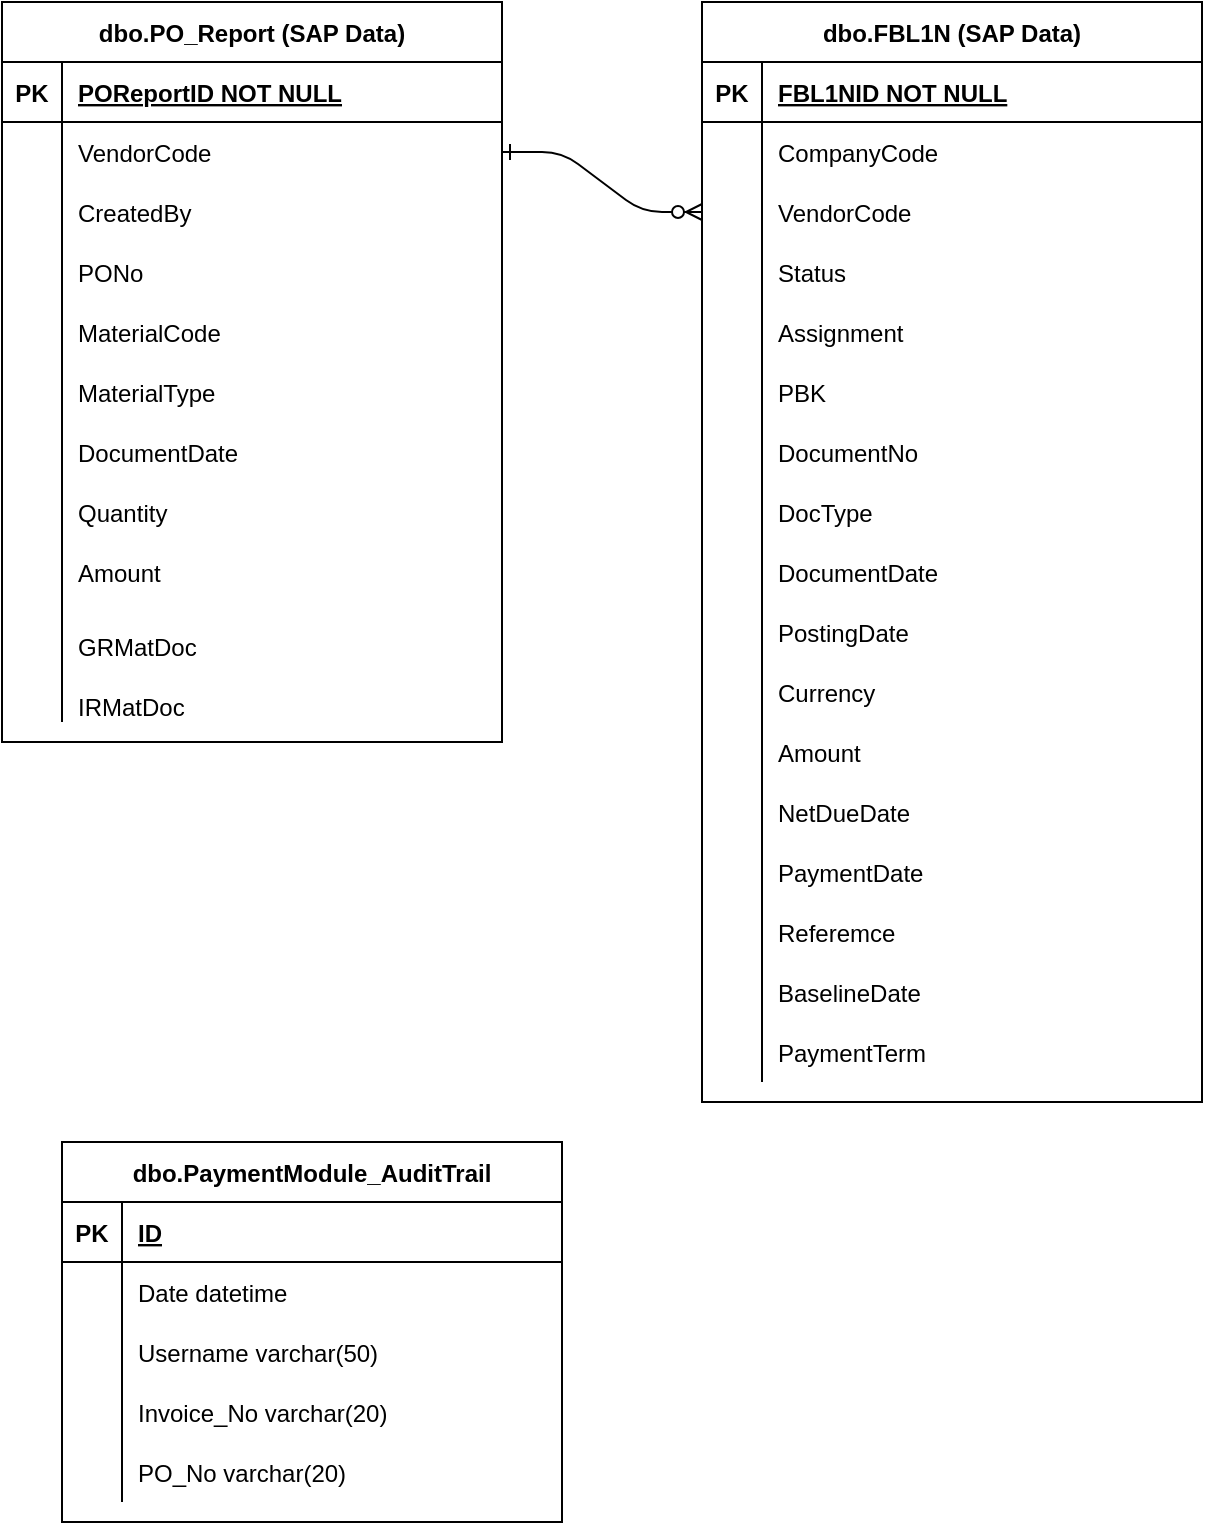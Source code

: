 <mxfile version="20.5.1" type="github">
  <diagram id="R2lEEEUBdFMjLlhIrx00" name="Page-1">
    <mxGraphModel dx="1248" dy="611" grid="1" gridSize="10" guides="1" tooltips="1" connect="1" arrows="1" fold="1" page="1" pageScale="1" pageWidth="850" pageHeight="1100" math="0" shadow="0" extFonts="Permanent Marker^https://fonts.googleapis.com/css?family=Permanent+Marker">
      <root>
        <mxCell id="0" />
        <mxCell id="1" parent="0" />
        <mxCell id="C-vyLk0tnHw3VtMMgP7b-23" value="dbo.PaymentModule_AuditTrail" style="shape=table;startSize=30;container=1;collapsible=1;childLayout=tableLayout;fixedRows=1;rowLines=0;fontStyle=1;align=center;resizeLast=1;" parent="1" vertex="1">
          <mxGeometry x="50" y="590" width="250" height="190" as="geometry" />
        </mxCell>
        <mxCell id="C-vyLk0tnHw3VtMMgP7b-24" value="" style="shape=partialRectangle;collapsible=0;dropTarget=0;pointerEvents=0;fillColor=none;points=[[0,0.5],[1,0.5]];portConstraint=eastwest;top=0;left=0;right=0;bottom=1;" parent="C-vyLk0tnHw3VtMMgP7b-23" vertex="1">
          <mxGeometry y="30" width="250" height="30" as="geometry" />
        </mxCell>
        <mxCell id="C-vyLk0tnHw3VtMMgP7b-25" value="PK" style="shape=partialRectangle;overflow=hidden;connectable=0;fillColor=none;top=0;left=0;bottom=0;right=0;fontStyle=1;" parent="C-vyLk0tnHw3VtMMgP7b-24" vertex="1">
          <mxGeometry width="30" height="30" as="geometry">
            <mxRectangle width="30" height="30" as="alternateBounds" />
          </mxGeometry>
        </mxCell>
        <mxCell id="C-vyLk0tnHw3VtMMgP7b-26" value="ID" style="shape=partialRectangle;overflow=hidden;connectable=0;fillColor=none;top=0;left=0;bottom=0;right=0;align=left;spacingLeft=6;fontStyle=5;" parent="C-vyLk0tnHw3VtMMgP7b-24" vertex="1">
          <mxGeometry x="30" width="220" height="30" as="geometry">
            <mxRectangle width="220" height="30" as="alternateBounds" />
          </mxGeometry>
        </mxCell>
        <mxCell id="JhXt-5PbK50FJARaPi_n-2" value="" style="shape=partialRectangle;collapsible=0;dropTarget=0;pointerEvents=0;fillColor=none;points=[[0,0.5],[1,0.5]];portConstraint=eastwest;top=0;left=0;right=0;bottom=0;" vertex="1" parent="C-vyLk0tnHw3VtMMgP7b-23">
          <mxGeometry y="60" width="250" height="30" as="geometry" />
        </mxCell>
        <mxCell id="JhXt-5PbK50FJARaPi_n-3" value="" style="shape=partialRectangle;overflow=hidden;connectable=0;fillColor=none;top=0;left=0;bottom=0;right=0;" vertex="1" parent="JhXt-5PbK50FJARaPi_n-2">
          <mxGeometry width="30" height="30" as="geometry">
            <mxRectangle width="30" height="30" as="alternateBounds" />
          </mxGeometry>
        </mxCell>
        <mxCell id="JhXt-5PbK50FJARaPi_n-4" value="Date datetime" style="shape=partialRectangle;overflow=hidden;connectable=0;fillColor=none;top=0;left=0;bottom=0;right=0;align=left;spacingLeft=6;" vertex="1" parent="JhXt-5PbK50FJARaPi_n-2">
          <mxGeometry x="30" width="220" height="30" as="geometry">
            <mxRectangle width="220" height="30" as="alternateBounds" />
          </mxGeometry>
        </mxCell>
        <mxCell id="JhXt-5PbK50FJARaPi_n-5" value="" style="shape=partialRectangle;collapsible=0;dropTarget=0;pointerEvents=0;fillColor=none;points=[[0,0.5],[1,0.5]];portConstraint=eastwest;top=0;left=0;right=0;bottom=0;" vertex="1" parent="C-vyLk0tnHw3VtMMgP7b-23">
          <mxGeometry y="90" width="250" height="30" as="geometry" />
        </mxCell>
        <mxCell id="JhXt-5PbK50FJARaPi_n-6" value="" style="shape=partialRectangle;overflow=hidden;connectable=0;fillColor=none;top=0;left=0;bottom=0;right=0;" vertex="1" parent="JhXt-5PbK50FJARaPi_n-5">
          <mxGeometry width="30" height="30" as="geometry">
            <mxRectangle width="30" height="30" as="alternateBounds" />
          </mxGeometry>
        </mxCell>
        <mxCell id="JhXt-5PbK50FJARaPi_n-7" value="Username varchar(50)" style="shape=partialRectangle;overflow=hidden;connectable=0;fillColor=none;top=0;left=0;bottom=0;right=0;align=left;spacingLeft=6;" vertex="1" parent="JhXt-5PbK50FJARaPi_n-5">
          <mxGeometry x="30" width="220" height="30" as="geometry">
            <mxRectangle width="220" height="30" as="alternateBounds" />
          </mxGeometry>
        </mxCell>
        <mxCell id="JhXt-5PbK50FJARaPi_n-8" value="" style="shape=partialRectangle;collapsible=0;dropTarget=0;pointerEvents=0;fillColor=none;points=[[0,0.5],[1,0.5]];portConstraint=eastwest;top=0;left=0;right=0;bottom=0;" vertex="1" parent="C-vyLk0tnHw3VtMMgP7b-23">
          <mxGeometry y="120" width="250" height="30" as="geometry" />
        </mxCell>
        <mxCell id="JhXt-5PbK50FJARaPi_n-9" value="" style="shape=partialRectangle;overflow=hidden;connectable=0;fillColor=none;top=0;left=0;bottom=0;right=0;" vertex="1" parent="JhXt-5PbK50FJARaPi_n-8">
          <mxGeometry width="30" height="30" as="geometry">
            <mxRectangle width="30" height="30" as="alternateBounds" />
          </mxGeometry>
        </mxCell>
        <mxCell id="JhXt-5PbK50FJARaPi_n-10" value="Invoice_No varchar(20)" style="shape=partialRectangle;overflow=hidden;connectable=0;fillColor=none;top=0;left=0;bottom=0;right=0;align=left;spacingLeft=6;" vertex="1" parent="JhXt-5PbK50FJARaPi_n-8">
          <mxGeometry x="30" width="220" height="30" as="geometry">
            <mxRectangle width="220" height="30" as="alternateBounds" />
          </mxGeometry>
        </mxCell>
        <mxCell id="JhXt-5PbK50FJARaPi_n-11" value="" style="shape=partialRectangle;collapsible=0;dropTarget=0;pointerEvents=0;fillColor=none;points=[[0,0.5],[1,0.5]];portConstraint=eastwest;top=0;left=0;right=0;bottom=0;" vertex="1" parent="C-vyLk0tnHw3VtMMgP7b-23">
          <mxGeometry y="150" width="250" height="30" as="geometry" />
        </mxCell>
        <mxCell id="JhXt-5PbK50FJARaPi_n-12" value="" style="shape=partialRectangle;overflow=hidden;connectable=0;fillColor=none;top=0;left=0;bottom=0;right=0;" vertex="1" parent="JhXt-5PbK50FJARaPi_n-11">
          <mxGeometry width="30" height="30" as="geometry">
            <mxRectangle width="30" height="30" as="alternateBounds" />
          </mxGeometry>
        </mxCell>
        <mxCell id="JhXt-5PbK50FJARaPi_n-13" value="PO_No varchar(20)" style="shape=partialRectangle;overflow=hidden;connectable=0;fillColor=none;top=0;left=0;bottom=0;right=0;align=left;spacingLeft=6;" vertex="1" parent="JhXt-5PbK50FJARaPi_n-11">
          <mxGeometry x="30" width="220" height="30" as="geometry">
            <mxRectangle width="220" height="30" as="alternateBounds" />
          </mxGeometry>
        </mxCell>
        <mxCell id="FwIzy6FlJB1ONGL9KVnS-1" value="dbo.PO_Report (SAP Data)" style="shape=table;startSize=30;container=1;collapsible=1;childLayout=tableLayout;fixedRows=1;rowLines=0;fontStyle=1;align=center;resizeLast=1;" parent="1" vertex="1">
          <mxGeometry x="20" y="20" width="250" height="370" as="geometry" />
        </mxCell>
        <mxCell id="FwIzy6FlJB1ONGL9KVnS-2" value="" style="shape=partialRectangle;collapsible=0;dropTarget=0;pointerEvents=0;fillColor=none;points=[[0,0.5],[1,0.5]];portConstraint=eastwest;top=0;left=0;right=0;bottom=1;" parent="FwIzy6FlJB1ONGL9KVnS-1" vertex="1">
          <mxGeometry y="30" width="250" height="30" as="geometry" />
        </mxCell>
        <mxCell id="FwIzy6FlJB1ONGL9KVnS-3" value="PK" style="shape=partialRectangle;overflow=hidden;connectable=0;fillColor=none;top=0;left=0;bottom=0;right=0;fontStyle=1;" parent="FwIzy6FlJB1ONGL9KVnS-2" vertex="1">
          <mxGeometry width="30" height="30" as="geometry">
            <mxRectangle width="30" height="30" as="alternateBounds" />
          </mxGeometry>
        </mxCell>
        <mxCell id="FwIzy6FlJB1ONGL9KVnS-4" value="POReportID NOT NULL" style="shape=partialRectangle;overflow=hidden;connectable=0;fillColor=none;top=0;left=0;bottom=0;right=0;align=left;spacingLeft=6;fontStyle=5;" parent="FwIzy6FlJB1ONGL9KVnS-2" vertex="1">
          <mxGeometry x="30" width="220" height="30" as="geometry">
            <mxRectangle width="220" height="30" as="alternateBounds" />
          </mxGeometry>
        </mxCell>
        <mxCell id="FwIzy6FlJB1ONGL9KVnS-5" value="" style="shape=partialRectangle;collapsible=0;dropTarget=0;pointerEvents=0;fillColor=none;points=[[0,0.5],[1,0.5]];portConstraint=eastwest;top=0;left=0;right=0;bottom=0;" parent="FwIzy6FlJB1ONGL9KVnS-1" vertex="1">
          <mxGeometry y="60" width="250" height="30" as="geometry" />
        </mxCell>
        <mxCell id="FwIzy6FlJB1ONGL9KVnS-6" value="" style="shape=partialRectangle;overflow=hidden;connectable=0;fillColor=none;top=0;left=0;bottom=0;right=0;" parent="FwIzy6FlJB1ONGL9KVnS-5" vertex="1">
          <mxGeometry width="30" height="30" as="geometry">
            <mxRectangle width="30" height="30" as="alternateBounds" />
          </mxGeometry>
        </mxCell>
        <mxCell id="FwIzy6FlJB1ONGL9KVnS-7" value="VendorCode" style="shape=partialRectangle;overflow=hidden;connectable=0;fillColor=none;top=0;left=0;bottom=0;right=0;align=left;spacingLeft=6;" parent="FwIzy6FlJB1ONGL9KVnS-5" vertex="1">
          <mxGeometry x="30" width="220" height="30" as="geometry">
            <mxRectangle width="220" height="30" as="alternateBounds" />
          </mxGeometry>
        </mxCell>
        <mxCell id="FwIzy6FlJB1ONGL9KVnS-9" value="" style="shape=partialRectangle;collapsible=0;dropTarget=0;pointerEvents=0;fillColor=none;points=[[0,0.5],[1,0.5]];portConstraint=eastwest;top=0;left=0;right=0;bottom=0;" parent="FwIzy6FlJB1ONGL9KVnS-1" vertex="1">
          <mxGeometry y="90" width="250" height="30" as="geometry" />
        </mxCell>
        <mxCell id="FwIzy6FlJB1ONGL9KVnS-10" value="" style="shape=partialRectangle;overflow=hidden;connectable=0;fillColor=none;top=0;left=0;bottom=0;right=0;" parent="FwIzy6FlJB1ONGL9KVnS-9" vertex="1">
          <mxGeometry width="30" height="30" as="geometry">
            <mxRectangle width="30" height="30" as="alternateBounds" />
          </mxGeometry>
        </mxCell>
        <mxCell id="FwIzy6FlJB1ONGL9KVnS-11" value="CreatedBy" style="shape=partialRectangle;overflow=hidden;connectable=0;fillColor=none;top=0;left=0;bottom=0;right=0;align=left;spacingLeft=6;" parent="FwIzy6FlJB1ONGL9KVnS-9" vertex="1">
          <mxGeometry x="30" width="220" height="30" as="geometry">
            <mxRectangle width="220" height="30" as="alternateBounds" />
          </mxGeometry>
        </mxCell>
        <mxCell id="FwIzy6FlJB1ONGL9KVnS-12" value="" style="shape=partialRectangle;collapsible=0;dropTarget=0;pointerEvents=0;fillColor=none;points=[[0,0.5],[1,0.5]];portConstraint=eastwest;top=0;left=0;right=0;bottom=0;" parent="FwIzy6FlJB1ONGL9KVnS-1" vertex="1">
          <mxGeometry y="120" width="250" height="30" as="geometry" />
        </mxCell>
        <mxCell id="FwIzy6FlJB1ONGL9KVnS-13" value="" style="shape=partialRectangle;overflow=hidden;connectable=0;fillColor=none;top=0;left=0;bottom=0;right=0;" parent="FwIzy6FlJB1ONGL9KVnS-12" vertex="1">
          <mxGeometry width="30" height="30" as="geometry">
            <mxRectangle width="30" height="30" as="alternateBounds" />
          </mxGeometry>
        </mxCell>
        <mxCell id="FwIzy6FlJB1ONGL9KVnS-14" value="PONo" style="shape=partialRectangle;overflow=hidden;connectable=0;fillColor=none;top=0;left=0;bottom=0;right=0;align=left;spacingLeft=6;" parent="FwIzy6FlJB1ONGL9KVnS-12" vertex="1">
          <mxGeometry x="30" width="220" height="30" as="geometry">
            <mxRectangle width="220" height="30" as="alternateBounds" />
          </mxGeometry>
        </mxCell>
        <mxCell id="FwIzy6FlJB1ONGL9KVnS-15" value="" style="shape=partialRectangle;collapsible=0;dropTarget=0;pointerEvents=0;fillColor=none;points=[[0,0.5],[1,0.5]];portConstraint=eastwest;top=0;left=0;right=0;bottom=0;" parent="FwIzy6FlJB1ONGL9KVnS-1" vertex="1">
          <mxGeometry y="150" width="250" height="30" as="geometry" />
        </mxCell>
        <mxCell id="FwIzy6FlJB1ONGL9KVnS-16" value="" style="shape=partialRectangle;overflow=hidden;connectable=0;fillColor=none;top=0;left=0;bottom=0;right=0;" parent="FwIzy6FlJB1ONGL9KVnS-15" vertex="1">
          <mxGeometry width="30" height="30" as="geometry">
            <mxRectangle width="30" height="30" as="alternateBounds" />
          </mxGeometry>
        </mxCell>
        <mxCell id="FwIzy6FlJB1ONGL9KVnS-17" value="MaterialCode" style="shape=partialRectangle;overflow=hidden;connectable=0;fillColor=none;top=0;left=0;bottom=0;right=0;align=left;spacingLeft=6;" parent="FwIzy6FlJB1ONGL9KVnS-15" vertex="1">
          <mxGeometry x="30" width="220" height="30" as="geometry">
            <mxRectangle width="220" height="30" as="alternateBounds" />
          </mxGeometry>
        </mxCell>
        <mxCell id="FwIzy6FlJB1ONGL9KVnS-18" value="" style="shape=partialRectangle;collapsible=0;dropTarget=0;pointerEvents=0;fillColor=none;points=[[0,0.5],[1,0.5]];portConstraint=eastwest;top=0;left=0;right=0;bottom=0;" parent="FwIzy6FlJB1ONGL9KVnS-1" vertex="1">
          <mxGeometry y="180" width="250" height="30" as="geometry" />
        </mxCell>
        <mxCell id="FwIzy6FlJB1ONGL9KVnS-19" value="" style="shape=partialRectangle;overflow=hidden;connectable=0;fillColor=none;top=0;left=0;bottom=0;right=0;" parent="FwIzy6FlJB1ONGL9KVnS-18" vertex="1">
          <mxGeometry width="30" height="30" as="geometry">
            <mxRectangle width="30" height="30" as="alternateBounds" />
          </mxGeometry>
        </mxCell>
        <mxCell id="FwIzy6FlJB1ONGL9KVnS-20" value="MaterialType" style="shape=partialRectangle;overflow=hidden;connectable=0;fillColor=none;top=0;left=0;bottom=0;right=0;align=left;spacingLeft=6;" parent="FwIzy6FlJB1ONGL9KVnS-18" vertex="1">
          <mxGeometry x="30" width="220" height="30" as="geometry">
            <mxRectangle width="220" height="30" as="alternateBounds" />
          </mxGeometry>
        </mxCell>
        <mxCell id="FwIzy6FlJB1ONGL9KVnS-21" value="" style="shape=partialRectangle;collapsible=0;dropTarget=0;pointerEvents=0;fillColor=none;points=[[0,0.5],[1,0.5]];portConstraint=eastwest;top=0;left=0;right=0;bottom=0;" parent="FwIzy6FlJB1ONGL9KVnS-1" vertex="1">
          <mxGeometry y="210" width="250" height="30" as="geometry" />
        </mxCell>
        <mxCell id="FwIzy6FlJB1ONGL9KVnS-22" value="" style="shape=partialRectangle;overflow=hidden;connectable=0;fillColor=none;top=0;left=0;bottom=0;right=0;" parent="FwIzy6FlJB1ONGL9KVnS-21" vertex="1">
          <mxGeometry width="30" height="30" as="geometry">
            <mxRectangle width="30" height="30" as="alternateBounds" />
          </mxGeometry>
        </mxCell>
        <mxCell id="FwIzy6FlJB1ONGL9KVnS-23" value="DocumentDate" style="shape=partialRectangle;overflow=hidden;connectable=0;fillColor=none;top=0;left=0;bottom=0;right=0;align=left;spacingLeft=6;" parent="FwIzy6FlJB1ONGL9KVnS-21" vertex="1">
          <mxGeometry x="30" width="220" height="30" as="geometry">
            <mxRectangle width="220" height="30" as="alternateBounds" />
          </mxGeometry>
        </mxCell>
        <mxCell id="FwIzy6FlJB1ONGL9KVnS-24" value="" style="shape=partialRectangle;collapsible=0;dropTarget=0;pointerEvents=0;fillColor=none;points=[[0,0.5],[1,0.5]];portConstraint=eastwest;top=0;left=0;right=0;bottom=0;" parent="FwIzy6FlJB1ONGL9KVnS-1" vertex="1">
          <mxGeometry y="240" width="250" height="30" as="geometry" />
        </mxCell>
        <mxCell id="FwIzy6FlJB1ONGL9KVnS-25" value="" style="shape=partialRectangle;overflow=hidden;connectable=0;fillColor=none;top=0;left=0;bottom=0;right=0;" parent="FwIzy6FlJB1ONGL9KVnS-24" vertex="1">
          <mxGeometry width="30" height="30" as="geometry">
            <mxRectangle width="30" height="30" as="alternateBounds" />
          </mxGeometry>
        </mxCell>
        <mxCell id="FwIzy6FlJB1ONGL9KVnS-26" value="Quantity" style="shape=partialRectangle;overflow=hidden;connectable=0;fillColor=none;top=0;left=0;bottom=0;right=0;align=left;spacingLeft=6;" parent="FwIzy6FlJB1ONGL9KVnS-24" vertex="1">
          <mxGeometry x="30" width="220" height="30" as="geometry">
            <mxRectangle width="220" height="30" as="alternateBounds" />
          </mxGeometry>
        </mxCell>
        <mxCell id="FwIzy6FlJB1ONGL9KVnS-27" value="" style="shape=partialRectangle;collapsible=0;dropTarget=0;pointerEvents=0;fillColor=none;points=[[0,0.5],[1,0.5]];portConstraint=eastwest;top=0;left=0;right=0;bottom=0;" parent="FwIzy6FlJB1ONGL9KVnS-1" vertex="1">
          <mxGeometry y="270" width="250" height="30" as="geometry" />
        </mxCell>
        <mxCell id="FwIzy6FlJB1ONGL9KVnS-28" value="" style="shape=partialRectangle;overflow=hidden;connectable=0;fillColor=none;top=0;left=0;bottom=0;right=0;" parent="FwIzy6FlJB1ONGL9KVnS-27" vertex="1">
          <mxGeometry width="30" height="30" as="geometry">
            <mxRectangle width="30" height="30" as="alternateBounds" />
          </mxGeometry>
        </mxCell>
        <mxCell id="FwIzy6FlJB1ONGL9KVnS-29" value="Amount" style="shape=partialRectangle;overflow=hidden;connectable=0;fillColor=none;top=0;left=0;bottom=0;right=0;align=left;spacingLeft=6;" parent="FwIzy6FlJB1ONGL9KVnS-27" vertex="1">
          <mxGeometry x="30" width="220" height="30" as="geometry">
            <mxRectangle width="220" height="30" as="alternateBounds" />
          </mxGeometry>
        </mxCell>
        <mxCell id="FwIzy6FlJB1ONGL9KVnS-30" value="" style="shape=partialRectangle;collapsible=0;dropTarget=0;pointerEvents=0;fillColor=none;points=[[0,0.5],[1,0.5]];portConstraint=eastwest;top=0;left=0;right=0;bottom=0;" parent="FwIzy6FlJB1ONGL9KVnS-1" vertex="1">
          <mxGeometry y="300" width="250" height="30" as="geometry" />
        </mxCell>
        <mxCell id="FwIzy6FlJB1ONGL9KVnS-31" value="" style="shape=partialRectangle;overflow=hidden;connectable=0;fillColor=none;top=0;left=0;bottom=0;right=0;" parent="FwIzy6FlJB1ONGL9KVnS-30" vertex="1">
          <mxGeometry width="30" height="30" as="geometry">
            <mxRectangle width="30" height="30" as="alternateBounds" />
          </mxGeometry>
        </mxCell>
        <mxCell id="FwIzy6FlJB1ONGL9KVnS-32" value="&#xa;GRMatDoc &#xa;" style="shape=partialRectangle;overflow=hidden;connectable=0;fillColor=none;top=0;left=0;bottom=0;right=0;align=left;spacingLeft=6;" parent="FwIzy6FlJB1ONGL9KVnS-30" vertex="1">
          <mxGeometry x="30" width="220" height="30" as="geometry">
            <mxRectangle width="220" height="30" as="alternateBounds" />
          </mxGeometry>
        </mxCell>
        <mxCell id="FwIzy6FlJB1ONGL9KVnS-33" value="" style="shape=partialRectangle;collapsible=0;dropTarget=0;pointerEvents=0;fillColor=none;points=[[0,0.5],[1,0.5]];portConstraint=eastwest;top=0;left=0;right=0;bottom=0;" parent="FwIzy6FlJB1ONGL9KVnS-1" vertex="1">
          <mxGeometry y="330" width="250" height="30" as="geometry" />
        </mxCell>
        <mxCell id="FwIzy6FlJB1ONGL9KVnS-34" value="" style="shape=partialRectangle;overflow=hidden;connectable=0;fillColor=none;top=0;left=0;bottom=0;right=0;" parent="FwIzy6FlJB1ONGL9KVnS-33" vertex="1">
          <mxGeometry width="30" height="30" as="geometry">
            <mxRectangle width="30" height="30" as="alternateBounds" />
          </mxGeometry>
        </mxCell>
        <mxCell id="FwIzy6FlJB1ONGL9KVnS-35" value="&#xa;IRMatDoc" style="shape=partialRectangle;overflow=hidden;connectable=0;fillColor=none;top=0;left=0;bottom=0;right=0;align=left;spacingLeft=6;" parent="FwIzy6FlJB1ONGL9KVnS-33" vertex="1">
          <mxGeometry x="30" width="220" height="30" as="geometry">
            <mxRectangle width="220" height="30" as="alternateBounds" />
          </mxGeometry>
        </mxCell>
        <mxCell id="FwIzy6FlJB1ONGL9KVnS-36" value="dbo.FBL1N (SAP Data)" style="shape=table;startSize=30;container=1;collapsible=1;childLayout=tableLayout;fixedRows=1;rowLines=0;fontStyle=1;align=center;resizeLast=1;" parent="1" vertex="1">
          <mxGeometry x="370" y="20" width="250" height="550" as="geometry" />
        </mxCell>
        <mxCell id="FwIzy6FlJB1ONGL9KVnS-37" value="" style="shape=partialRectangle;collapsible=0;dropTarget=0;pointerEvents=0;fillColor=none;points=[[0,0.5],[1,0.5]];portConstraint=eastwest;top=0;left=0;right=0;bottom=1;" parent="FwIzy6FlJB1ONGL9KVnS-36" vertex="1">
          <mxGeometry y="30" width="250" height="30" as="geometry" />
        </mxCell>
        <mxCell id="FwIzy6FlJB1ONGL9KVnS-38" value="PK" style="shape=partialRectangle;overflow=hidden;connectable=0;fillColor=none;top=0;left=0;bottom=0;right=0;fontStyle=1;" parent="FwIzy6FlJB1ONGL9KVnS-37" vertex="1">
          <mxGeometry width="30" height="30" as="geometry">
            <mxRectangle width="30" height="30" as="alternateBounds" />
          </mxGeometry>
        </mxCell>
        <mxCell id="FwIzy6FlJB1ONGL9KVnS-39" value="FBL1NID NOT NULL" style="shape=partialRectangle;overflow=hidden;connectable=0;fillColor=none;top=0;left=0;bottom=0;right=0;align=left;spacingLeft=6;fontStyle=5;" parent="FwIzy6FlJB1ONGL9KVnS-37" vertex="1">
          <mxGeometry x="30" width="220" height="30" as="geometry">
            <mxRectangle width="220" height="30" as="alternateBounds" />
          </mxGeometry>
        </mxCell>
        <mxCell id="FwIzy6FlJB1ONGL9KVnS-40" value="" style="shape=partialRectangle;collapsible=0;dropTarget=0;pointerEvents=0;fillColor=none;points=[[0,0.5],[1,0.5]];portConstraint=eastwest;top=0;left=0;right=0;bottom=0;" parent="FwIzy6FlJB1ONGL9KVnS-36" vertex="1">
          <mxGeometry y="60" width="250" height="30" as="geometry" />
        </mxCell>
        <mxCell id="FwIzy6FlJB1ONGL9KVnS-41" value="" style="shape=partialRectangle;overflow=hidden;connectable=0;fillColor=none;top=0;left=0;bottom=0;right=0;" parent="FwIzy6FlJB1ONGL9KVnS-40" vertex="1">
          <mxGeometry width="30" height="30" as="geometry">
            <mxRectangle width="30" height="30" as="alternateBounds" />
          </mxGeometry>
        </mxCell>
        <mxCell id="FwIzy6FlJB1ONGL9KVnS-42" value="CompanyCode" style="shape=partialRectangle;overflow=hidden;connectable=0;fillColor=none;top=0;left=0;bottom=0;right=0;align=left;spacingLeft=6;" parent="FwIzy6FlJB1ONGL9KVnS-40" vertex="1">
          <mxGeometry x="30" width="220" height="30" as="geometry">
            <mxRectangle width="220" height="30" as="alternateBounds" />
          </mxGeometry>
        </mxCell>
        <mxCell id="FwIzy6FlJB1ONGL9KVnS-43" value="" style="shape=partialRectangle;collapsible=0;dropTarget=0;pointerEvents=0;fillColor=none;points=[[0,0.5],[1,0.5]];portConstraint=eastwest;top=0;left=0;right=0;bottom=0;movable=0;resizable=0;rotatable=0;deletable=0;editable=0;connectable=0;" parent="FwIzy6FlJB1ONGL9KVnS-36" vertex="1">
          <mxGeometry y="90" width="250" height="30" as="geometry" />
        </mxCell>
        <mxCell id="FwIzy6FlJB1ONGL9KVnS-44" value="" style="shape=partialRectangle;overflow=hidden;connectable=0;fillColor=none;top=0;left=0;bottom=0;right=0;" parent="FwIzy6FlJB1ONGL9KVnS-43" vertex="1">
          <mxGeometry width="30" height="30" as="geometry">
            <mxRectangle width="30" height="30" as="alternateBounds" />
          </mxGeometry>
        </mxCell>
        <mxCell id="FwIzy6FlJB1ONGL9KVnS-45" value="VendorCode" style="shape=partialRectangle;overflow=hidden;connectable=0;fillColor=none;top=0;left=0;bottom=0;right=0;align=left;spacingLeft=6;" parent="FwIzy6FlJB1ONGL9KVnS-43" vertex="1">
          <mxGeometry x="30" width="220" height="30" as="geometry">
            <mxRectangle width="220" height="30" as="alternateBounds" />
          </mxGeometry>
        </mxCell>
        <mxCell id="FwIzy6FlJB1ONGL9KVnS-46" value="" style="shape=partialRectangle;collapsible=0;dropTarget=0;pointerEvents=0;fillColor=none;points=[[0,0.5],[1,0.5]];portConstraint=eastwest;top=0;left=0;right=0;bottom=0;" parent="FwIzy6FlJB1ONGL9KVnS-36" vertex="1">
          <mxGeometry y="120" width="250" height="30" as="geometry" />
        </mxCell>
        <mxCell id="FwIzy6FlJB1ONGL9KVnS-47" value="" style="shape=partialRectangle;overflow=hidden;connectable=0;fillColor=none;top=0;left=0;bottom=0;right=0;" parent="FwIzy6FlJB1ONGL9KVnS-46" vertex="1">
          <mxGeometry width="30" height="30" as="geometry">
            <mxRectangle width="30" height="30" as="alternateBounds" />
          </mxGeometry>
        </mxCell>
        <mxCell id="FwIzy6FlJB1ONGL9KVnS-48" value="Status" style="shape=partialRectangle;overflow=hidden;connectable=0;fillColor=none;top=0;left=0;bottom=0;right=0;align=left;spacingLeft=6;" parent="FwIzy6FlJB1ONGL9KVnS-46" vertex="1">
          <mxGeometry x="30" width="220" height="30" as="geometry">
            <mxRectangle width="220" height="30" as="alternateBounds" />
          </mxGeometry>
        </mxCell>
        <mxCell id="FwIzy6FlJB1ONGL9KVnS-49" value="" style="shape=partialRectangle;collapsible=0;dropTarget=0;pointerEvents=0;fillColor=none;points=[[0,0.5],[1,0.5]];portConstraint=eastwest;top=0;left=0;right=0;bottom=0;" parent="FwIzy6FlJB1ONGL9KVnS-36" vertex="1">
          <mxGeometry y="150" width="250" height="30" as="geometry" />
        </mxCell>
        <mxCell id="FwIzy6FlJB1ONGL9KVnS-50" value="" style="shape=partialRectangle;overflow=hidden;connectable=0;fillColor=none;top=0;left=0;bottom=0;right=0;" parent="FwIzy6FlJB1ONGL9KVnS-49" vertex="1">
          <mxGeometry width="30" height="30" as="geometry">
            <mxRectangle width="30" height="30" as="alternateBounds" />
          </mxGeometry>
        </mxCell>
        <mxCell id="FwIzy6FlJB1ONGL9KVnS-51" value="Assignment" style="shape=partialRectangle;overflow=hidden;connectable=0;fillColor=none;top=0;left=0;bottom=0;right=0;align=left;spacingLeft=6;" parent="FwIzy6FlJB1ONGL9KVnS-49" vertex="1">
          <mxGeometry x="30" width="220" height="30" as="geometry">
            <mxRectangle width="220" height="30" as="alternateBounds" />
          </mxGeometry>
        </mxCell>
        <mxCell id="FwIzy6FlJB1ONGL9KVnS-52" value="" style="shape=partialRectangle;collapsible=0;dropTarget=0;pointerEvents=0;fillColor=none;points=[[0,0.5],[1,0.5]];portConstraint=eastwest;top=0;left=0;right=0;bottom=0;" parent="FwIzy6FlJB1ONGL9KVnS-36" vertex="1">
          <mxGeometry y="180" width="250" height="30" as="geometry" />
        </mxCell>
        <mxCell id="FwIzy6FlJB1ONGL9KVnS-53" value="" style="shape=partialRectangle;overflow=hidden;connectable=0;fillColor=none;top=0;left=0;bottom=0;right=0;" parent="FwIzy6FlJB1ONGL9KVnS-52" vertex="1">
          <mxGeometry width="30" height="30" as="geometry">
            <mxRectangle width="30" height="30" as="alternateBounds" />
          </mxGeometry>
        </mxCell>
        <mxCell id="FwIzy6FlJB1ONGL9KVnS-54" value="PBK" style="shape=partialRectangle;overflow=hidden;connectable=0;fillColor=none;top=0;left=0;bottom=0;right=0;align=left;spacingLeft=6;" parent="FwIzy6FlJB1ONGL9KVnS-52" vertex="1">
          <mxGeometry x="30" width="220" height="30" as="geometry">
            <mxRectangle width="220" height="30" as="alternateBounds" />
          </mxGeometry>
        </mxCell>
        <mxCell id="FwIzy6FlJB1ONGL9KVnS-55" value="" style="shape=partialRectangle;collapsible=0;dropTarget=0;pointerEvents=0;fillColor=none;points=[[0,0.5],[1,0.5]];portConstraint=eastwest;top=0;left=0;right=0;bottom=0;" parent="FwIzy6FlJB1ONGL9KVnS-36" vertex="1">
          <mxGeometry y="210" width="250" height="30" as="geometry" />
        </mxCell>
        <mxCell id="FwIzy6FlJB1ONGL9KVnS-56" value="" style="shape=partialRectangle;overflow=hidden;connectable=0;fillColor=none;top=0;left=0;bottom=0;right=0;" parent="FwIzy6FlJB1ONGL9KVnS-55" vertex="1">
          <mxGeometry width="30" height="30" as="geometry">
            <mxRectangle width="30" height="30" as="alternateBounds" />
          </mxGeometry>
        </mxCell>
        <mxCell id="FwIzy6FlJB1ONGL9KVnS-57" value="DocumentNo" style="shape=partialRectangle;overflow=hidden;connectable=0;fillColor=none;top=0;left=0;bottom=0;right=0;align=left;spacingLeft=6;" parent="FwIzy6FlJB1ONGL9KVnS-55" vertex="1">
          <mxGeometry x="30" width="220" height="30" as="geometry">
            <mxRectangle width="220" height="30" as="alternateBounds" />
          </mxGeometry>
        </mxCell>
        <mxCell id="FwIzy6FlJB1ONGL9KVnS-58" value="" style="shape=partialRectangle;collapsible=0;dropTarget=0;pointerEvents=0;fillColor=none;points=[[0,0.5],[1,0.5]];portConstraint=eastwest;top=0;left=0;right=0;bottom=0;" parent="FwIzy6FlJB1ONGL9KVnS-36" vertex="1">
          <mxGeometry y="240" width="250" height="30" as="geometry" />
        </mxCell>
        <mxCell id="FwIzy6FlJB1ONGL9KVnS-59" value="" style="shape=partialRectangle;overflow=hidden;connectable=0;fillColor=none;top=0;left=0;bottom=0;right=0;" parent="FwIzy6FlJB1ONGL9KVnS-58" vertex="1">
          <mxGeometry width="30" height="30" as="geometry">
            <mxRectangle width="30" height="30" as="alternateBounds" />
          </mxGeometry>
        </mxCell>
        <mxCell id="FwIzy6FlJB1ONGL9KVnS-60" value="DocType" style="shape=partialRectangle;overflow=hidden;connectable=0;fillColor=none;top=0;left=0;bottom=0;right=0;align=left;spacingLeft=6;" parent="FwIzy6FlJB1ONGL9KVnS-58" vertex="1">
          <mxGeometry x="30" width="220" height="30" as="geometry">
            <mxRectangle width="220" height="30" as="alternateBounds" />
          </mxGeometry>
        </mxCell>
        <mxCell id="FwIzy6FlJB1ONGL9KVnS-61" value="" style="shape=partialRectangle;collapsible=0;dropTarget=0;pointerEvents=0;fillColor=none;points=[[0,0.5],[1,0.5]];portConstraint=eastwest;top=0;left=0;right=0;bottom=0;" parent="FwIzy6FlJB1ONGL9KVnS-36" vertex="1">
          <mxGeometry y="270" width="250" height="30" as="geometry" />
        </mxCell>
        <mxCell id="FwIzy6FlJB1ONGL9KVnS-62" value="" style="shape=partialRectangle;overflow=hidden;connectable=0;fillColor=none;top=0;left=0;bottom=0;right=0;" parent="FwIzy6FlJB1ONGL9KVnS-61" vertex="1">
          <mxGeometry width="30" height="30" as="geometry">
            <mxRectangle width="30" height="30" as="alternateBounds" />
          </mxGeometry>
        </mxCell>
        <mxCell id="FwIzy6FlJB1ONGL9KVnS-63" value="DocumentDate" style="shape=partialRectangle;overflow=hidden;connectable=0;fillColor=none;top=0;left=0;bottom=0;right=0;align=left;spacingLeft=6;" parent="FwIzy6FlJB1ONGL9KVnS-61" vertex="1">
          <mxGeometry x="30" width="220" height="30" as="geometry">
            <mxRectangle width="220" height="30" as="alternateBounds" />
          </mxGeometry>
        </mxCell>
        <mxCell id="FwIzy6FlJB1ONGL9KVnS-64" value="" style="shape=partialRectangle;collapsible=0;dropTarget=0;pointerEvents=0;fillColor=none;points=[[0,0.5],[1,0.5]];portConstraint=eastwest;top=0;left=0;right=0;bottom=0;" parent="FwIzy6FlJB1ONGL9KVnS-36" vertex="1">
          <mxGeometry y="300" width="250" height="30" as="geometry" />
        </mxCell>
        <mxCell id="FwIzy6FlJB1ONGL9KVnS-65" value="" style="shape=partialRectangle;overflow=hidden;connectable=0;fillColor=none;top=0;left=0;bottom=0;right=0;" parent="FwIzy6FlJB1ONGL9KVnS-64" vertex="1">
          <mxGeometry width="30" height="30" as="geometry">
            <mxRectangle width="30" height="30" as="alternateBounds" />
          </mxGeometry>
        </mxCell>
        <mxCell id="FwIzy6FlJB1ONGL9KVnS-66" value="PostingDate" style="shape=partialRectangle;overflow=hidden;connectable=0;fillColor=none;top=0;left=0;bottom=0;right=0;align=left;spacingLeft=6;" parent="FwIzy6FlJB1ONGL9KVnS-64" vertex="1">
          <mxGeometry x="30" width="220" height="30" as="geometry">
            <mxRectangle width="220" height="30" as="alternateBounds" />
          </mxGeometry>
        </mxCell>
        <mxCell id="FwIzy6FlJB1ONGL9KVnS-67" value="" style="shape=partialRectangle;collapsible=0;dropTarget=0;pointerEvents=0;fillColor=none;points=[[0,0.5],[1,0.5]];portConstraint=eastwest;top=0;left=0;right=0;bottom=0;" parent="FwIzy6FlJB1ONGL9KVnS-36" vertex="1">
          <mxGeometry y="330" width="250" height="30" as="geometry" />
        </mxCell>
        <mxCell id="FwIzy6FlJB1ONGL9KVnS-68" value="" style="shape=partialRectangle;overflow=hidden;connectable=0;fillColor=none;top=0;left=0;bottom=0;right=0;" parent="FwIzy6FlJB1ONGL9KVnS-67" vertex="1">
          <mxGeometry width="30" height="30" as="geometry">
            <mxRectangle width="30" height="30" as="alternateBounds" />
          </mxGeometry>
        </mxCell>
        <mxCell id="FwIzy6FlJB1ONGL9KVnS-69" value="Currency" style="shape=partialRectangle;overflow=hidden;connectable=0;fillColor=none;top=0;left=0;bottom=0;right=0;align=left;spacingLeft=6;" parent="FwIzy6FlJB1ONGL9KVnS-67" vertex="1">
          <mxGeometry x="30" width="220" height="30" as="geometry">
            <mxRectangle width="220" height="30" as="alternateBounds" />
          </mxGeometry>
        </mxCell>
        <mxCell id="FwIzy6FlJB1ONGL9KVnS-70" value="" style="shape=partialRectangle;collapsible=0;dropTarget=0;pointerEvents=0;fillColor=none;points=[[0,0.5],[1,0.5]];portConstraint=eastwest;top=0;left=0;right=0;bottom=0;" parent="FwIzy6FlJB1ONGL9KVnS-36" vertex="1">
          <mxGeometry y="360" width="250" height="30" as="geometry" />
        </mxCell>
        <mxCell id="FwIzy6FlJB1ONGL9KVnS-71" value="" style="shape=partialRectangle;overflow=hidden;connectable=0;fillColor=none;top=0;left=0;bottom=0;right=0;" parent="FwIzy6FlJB1ONGL9KVnS-70" vertex="1">
          <mxGeometry width="30" height="30" as="geometry">
            <mxRectangle width="30" height="30" as="alternateBounds" />
          </mxGeometry>
        </mxCell>
        <mxCell id="FwIzy6FlJB1ONGL9KVnS-72" value="Amount" style="shape=partialRectangle;overflow=hidden;connectable=0;fillColor=none;top=0;left=0;bottom=0;right=0;align=left;spacingLeft=6;" parent="FwIzy6FlJB1ONGL9KVnS-70" vertex="1">
          <mxGeometry x="30" width="220" height="30" as="geometry">
            <mxRectangle width="220" height="30" as="alternateBounds" />
          </mxGeometry>
        </mxCell>
        <mxCell id="FwIzy6FlJB1ONGL9KVnS-73" value="" style="shape=partialRectangle;collapsible=0;dropTarget=0;pointerEvents=0;fillColor=none;points=[[0,0.5],[1,0.5]];portConstraint=eastwest;top=0;left=0;right=0;bottom=0;" parent="FwIzy6FlJB1ONGL9KVnS-36" vertex="1">
          <mxGeometry y="390" width="250" height="30" as="geometry" />
        </mxCell>
        <mxCell id="FwIzy6FlJB1ONGL9KVnS-74" value="" style="shape=partialRectangle;overflow=hidden;connectable=0;fillColor=none;top=0;left=0;bottom=0;right=0;" parent="FwIzy6FlJB1ONGL9KVnS-73" vertex="1">
          <mxGeometry width="30" height="30" as="geometry">
            <mxRectangle width="30" height="30" as="alternateBounds" />
          </mxGeometry>
        </mxCell>
        <mxCell id="FwIzy6FlJB1ONGL9KVnS-75" value="NetDueDate" style="shape=partialRectangle;overflow=hidden;connectable=0;fillColor=none;top=0;left=0;bottom=0;right=0;align=left;spacingLeft=6;" parent="FwIzy6FlJB1ONGL9KVnS-73" vertex="1">
          <mxGeometry x="30" width="220" height="30" as="geometry">
            <mxRectangle width="220" height="30" as="alternateBounds" />
          </mxGeometry>
        </mxCell>
        <mxCell id="FwIzy6FlJB1ONGL9KVnS-76" value="" style="shape=partialRectangle;collapsible=0;dropTarget=0;pointerEvents=0;fillColor=none;points=[[0,0.5],[1,0.5]];portConstraint=eastwest;top=0;left=0;right=0;bottom=0;" parent="FwIzy6FlJB1ONGL9KVnS-36" vertex="1">
          <mxGeometry y="420" width="250" height="30" as="geometry" />
        </mxCell>
        <mxCell id="FwIzy6FlJB1ONGL9KVnS-77" value="" style="shape=partialRectangle;overflow=hidden;connectable=0;fillColor=none;top=0;left=0;bottom=0;right=0;" parent="FwIzy6FlJB1ONGL9KVnS-76" vertex="1">
          <mxGeometry width="30" height="30" as="geometry">
            <mxRectangle width="30" height="30" as="alternateBounds" />
          </mxGeometry>
        </mxCell>
        <mxCell id="FwIzy6FlJB1ONGL9KVnS-78" value="PaymentDate" style="shape=partialRectangle;overflow=hidden;connectable=0;fillColor=none;top=0;left=0;bottom=0;right=0;align=left;spacingLeft=6;" parent="FwIzy6FlJB1ONGL9KVnS-76" vertex="1">
          <mxGeometry x="30" width="220" height="30" as="geometry">
            <mxRectangle width="220" height="30" as="alternateBounds" />
          </mxGeometry>
        </mxCell>
        <mxCell id="FwIzy6FlJB1ONGL9KVnS-79" value="" style="shape=partialRectangle;collapsible=0;dropTarget=0;pointerEvents=0;fillColor=none;points=[[0,0.5],[1,0.5]];portConstraint=eastwest;top=0;left=0;right=0;bottom=0;" parent="FwIzy6FlJB1ONGL9KVnS-36" vertex="1">
          <mxGeometry y="450" width="250" height="30" as="geometry" />
        </mxCell>
        <mxCell id="FwIzy6FlJB1ONGL9KVnS-80" value="" style="shape=partialRectangle;overflow=hidden;connectable=0;fillColor=none;top=0;left=0;bottom=0;right=0;" parent="FwIzy6FlJB1ONGL9KVnS-79" vertex="1">
          <mxGeometry width="30" height="30" as="geometry">
            <mxRectangle width="30" height="30" as="alternateBounds" />
          </mxGeometry>
        </mxCell>
        <mxCell id="FwIzy6FlJB1ONGL9KVnS-81" value="Referemce" style="shape=partialRectangle;overflow=hidden;connectable=0;fillColor=none;top=0;left=0;bottom=0;right=0;align=left;spacingLeft=6;" parent="FwIzy6FlJB1ONGL9KVnS-79" vertex="1">
          <mxGeometry x="30" width="220" height="30" as="geometry">
            <mxRectangle width="220" height="30" as="alternateBounds" />
          </mxGeometry>
        </mxCell>
        <mxCell id="FwIzy6FlJB1ONGL9KVnS-82" value="" style="shape=partialRectangle;collapsible=0;dropTarget=0;pointerEvents=0;fillColor=none;points=[[0,0.5],[1,0.5]];portConstraint=eastwest;top=0;left=0;right=0;bottom=0;" parent="FwIzy6FlJB1ONGL9KVnS-36" vertex="1">
          <mxGeometry y="480" width="250" height="30" as="geometry" />
        </mxCell>
        <mxCell id="FwIzy6FlJB1ONGL9KVnS-83" value="" style="shape=partialRectangle;overflow=hidden;connectable=0;fillColor=none;top=0;left=0;bottom=0;right=0;" parent="FwIzy6FlJB1ONGL9KVnS-82" vertex="1">
          <mxGeometry width="30" height="30" as="geometry">
            <mxRectangle width="30" height="30" as="alternateBounds" />
          </mxGeometry>
        </mxCell>
        <mxCell id="FwIzy6FlJB1ONGL9KVnS-84" value="BaselineDate" style="shape=partialRectangle;overflow=hidden;connectable=0;fillColor=none;top=0;left=0;bottom=0;right=0;align=left;spacingLeft=6;" parent="FwIzy6FlJB1ONGL9KVnS-82" vertex="1">
          <mxGeometry x="30" width="220" height="30" as="geometry">
            <mxRectangle width="220" height="30" as="alternateBounds" />
          </mxGeometry>
        </mxCell>
        <mxCell id="FwIzy6FlJB1ONGL9KVnS-85" value="" style="shape=partialRectangle;collapsible=0;dropTarget=0;pointerEvents=0;fillColor=none;points=[[0,0.5],[1,0.5]];portConstraint=eastwest;top=0;left=0;right=0;bottom=0;" parent="FwIzy6FlJB1ONGL9KVnS-36" vertex="1">
          <mxGeometry y="510" width="250" height="30" as="geometry" />
        </mxCell>
        <mxCell id="FwIzy6FlJB1ONGL9KVnS-86" value="" style="shape=partialRectangle;overflow=hidden;connectable=0;fillColor=none;top=0;left=0;bottom=0;right=0;" parent="FwIzy6FlJB1ONGL9KVnS-85" vertex="1">
          <mxGeometry width="30" height="30" as="geometry">
            <mxRectangle width="30" height="30" as="alternateBounds" />
          </mxGeometry>
        </mxCell>
        <mxCell id="FwIzy6FlJB1ONGL9KVnS-87" value="PaymentTerm" style="shape=partialRectangle;overflow=hidden;connectable=0;fillColor=none;top=0;left=0;bottom=0;right=0;align=left;spacingLeft=6;" parent="FwIzy6FlJB1ONGL9KVnS-85" vertex="1">
          <mxGeometry x="30" width="220" height="30" as="geometry">
            <mxRectangle width="220" height="30" as="alternateBounds" />
          </mxGeometry>
        </mxCell>
        <mxCell id="FwIzy6FlJB1ONGL9KVnS-89" value="" style="edgeStyle=entityRelationEdgeStyle;endArrow=ERzeroToMany;startArrow=ERone;endFill=1;startFill=0;exitX=1;exitY=0.5;exitDx=0;exitDy=0;entryX=0;entryY=0.5;entryDx=0;entryDy=0;" parent="1" source="FwIzy6FlJB1ONGL9KVnS-5" target="FwIzy6FlJB1ONGL9KVnS-43" edge="1">
          <mxGeometry width="100" height="100" relative="1" as="geometry">
            <mxPoint x="290" y="170" as="sourcePoint" />
            <mxPoint x="425" y="300" as="targetPoint" />
          </mxGeometry>
        </mxCell>
      </root>
    </mxGraphModel>
  </diagram>
</mxfile>
